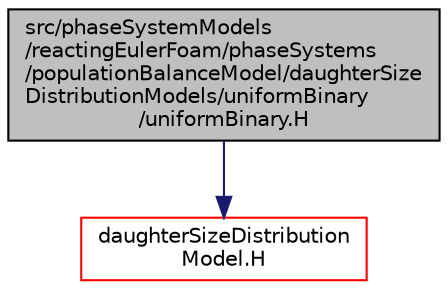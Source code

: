 digraph "src/phaseSystemModels/reactingEulerFoam/phaseSystems/populationBalanceModel/daughterSizeDistributionModels/uniformBinary/uniformBinary.H"
{
  bgcolor="transparent";
  edge [fontname="Helvetica",fontsize="10",labelfontname="Helvetica",labelfontsize="10"];
  node [fontname="Helvetica",fontsize="10",shape=record];
  Node1 [label="src/phaseSystemModels\l/reactingEulerFoam/phaseSystems\l/populationBalanceModel/daughterSize\lDistributionModels/uniformBinary\l/uniformBinary.H",height=0.2,width=0.4,color="black", fillcolor="grey75", style="filled" fontcolor="black"];
  Node1 -> Node2 [color="midnightblue",fontsize="10",style="solid",fontname="Helvetica"];
  Node2 [label="daughterSizeDistribution\lModel.H",height=0.2,width=0.4,color="red",URL="$daughterSizeDistributionModel_8H.html"];
}

